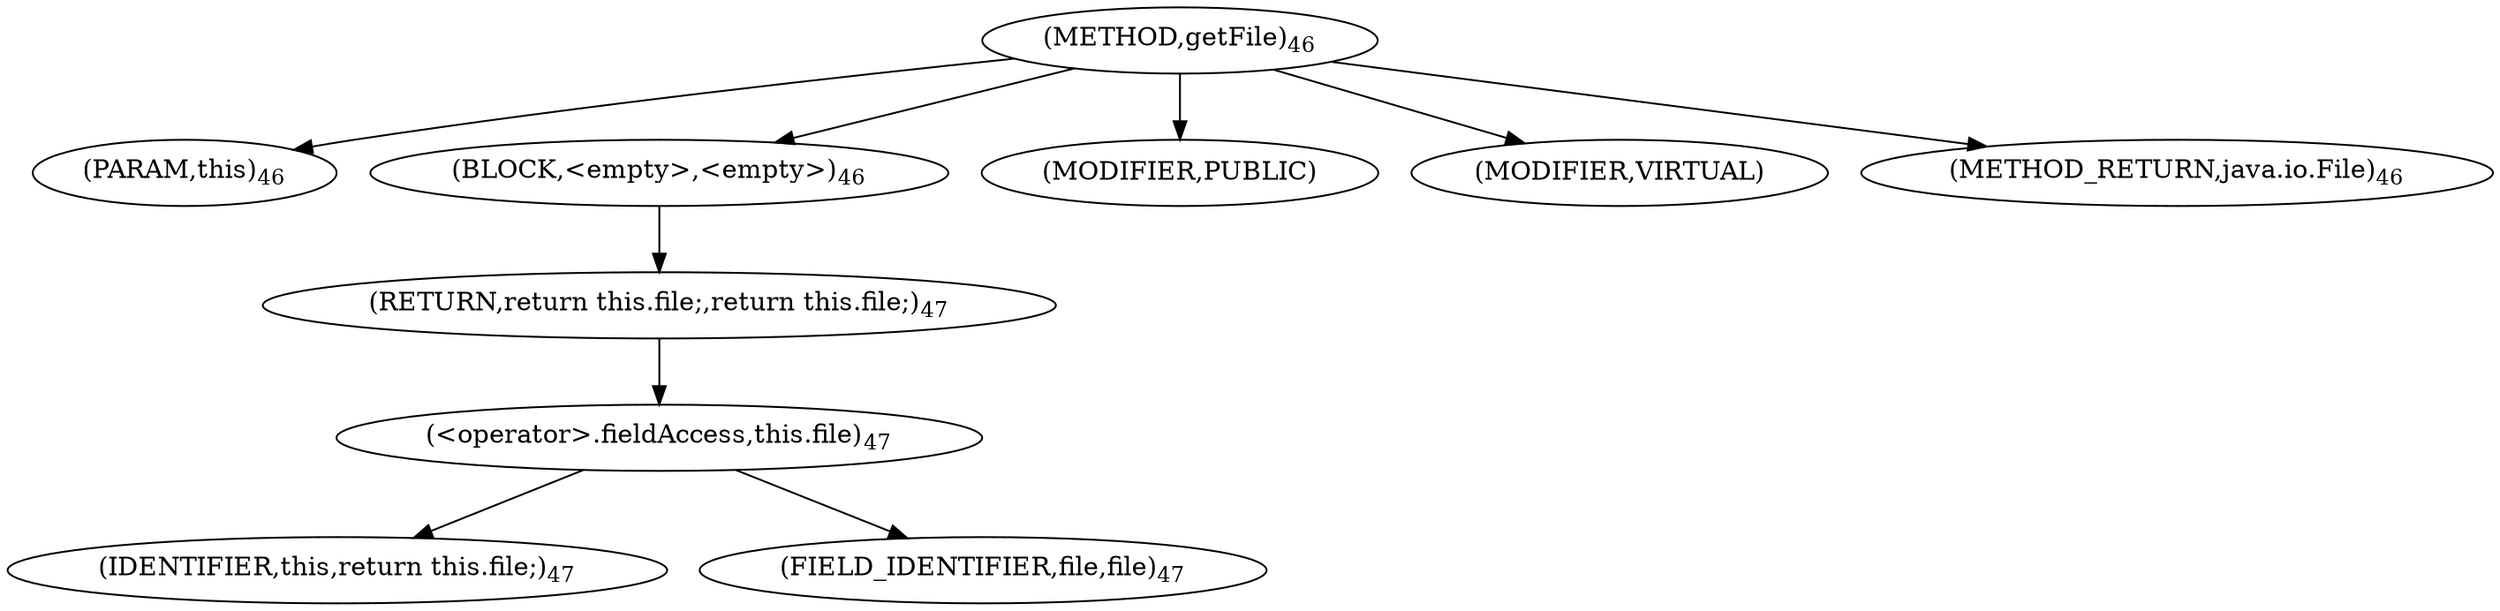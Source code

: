 digraph "getFile" {  
"58" [label = <(METHOD,getFile)<SUB>46</SUB>> ]
"10" [label = <(PARAM,this)<SUB>46</SUB>> ]
"59" [label = <(BLOCK,&lt;empty&gt;,&lt;empty&gt;)<SUB>46</SUB>> ]
"60" [label = <(RETURN,return this.file;,return this.file;)<SUB>47</SUB>> ]
"61" [label = <(&lt;operator&gt;.fieldAccess,this.file)<SUB>47</SUB>> ]
"9" [label = <(IDENTIFIER,this,return this.file;)<SUB>47</SUB>> ]
"62" [label = <(FIELD_IDENTIFIER,file,file)<SUB>47</SUB>> ]
"63" [label = <(MODIFIER,PUBLIC)> ]
"64" [label = <(MODIFIER,VIRTUAL)> ]
"65" [label = <(METHOD_RETURN,java.io.File)<SUB>46</SUB>> ]
  "58" -> "10" 
  "58" -> "59" 
  "58" -> "63" 
  "58" -> "64" 
  "58" -> "65" 
  "59" -> "60" 
  "60" -> "61" 
  "61" -> "9" 
  "61" -> "62" 
}
